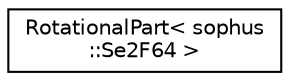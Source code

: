 digraph "Graphical Class Hierarchy"
{
 // LATEX_PDF_SIZE
  edge [fontname="Helvetica",fontsize="10",labelfontname="Helvetica",labelfontsize="10"];
  node [fontname="Helvetica",fontsize="10",shape=record];
  rankdir="LR";
  Node0 [label="RotationalPart\< sophus\l::Se2F64 \>",height=0.2,width=0.4,color="black", fillcolor="white", style="filled",URL="$struct_rotational_part_3_01sophus_1_1_se2_f64_01_4.html",tooltip=" "];
}
